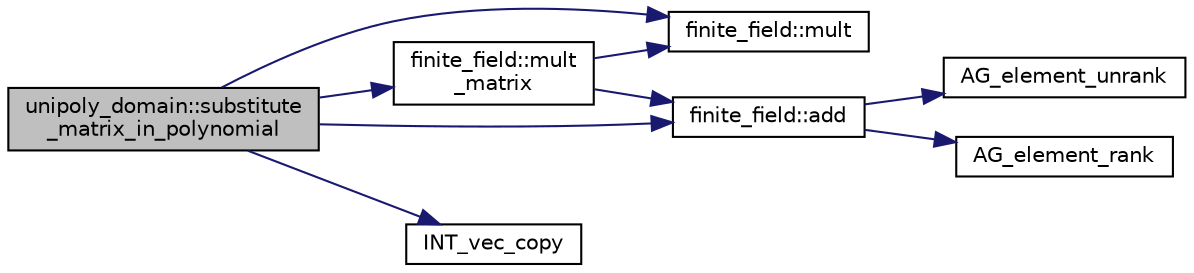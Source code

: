 digraph "unipoly_domain::substitute_matrix_in_polynomial"
{
  edge [fontname="Helvetica",fontsize="10",labelfontname="Helvetica",labelfontsize="10"];
  node [fontname="Helvetica",fontsize="10",shape=record];
  rankdir="LR";
  Node641 [label="unipoly_domain::substitute\l_matrix_in_polynomial",height=0.2,width=0.4,color="black", fillcolor="grey75", style="filled", fontcolor="black"];
  Node641 -> Node642 [color="midnightblue",fontsize="10",style="solid",fontname="Helvetica"];
  Node642 [label="finite_field::mult",height=0.2,width=0.4,color="black", fillcolor="white", style="filled",URL="$df/d5a/classfinite__field.html#a24fb5917aa6d4d656fd855b7f44a13b0"];
  Node641 -> Node643 [color="midnightblue",fontsize="10",style="solid",fontname="Helvetica"];
  Node643 [label="finite_field::add",height=0.2,width=0.4,color="black", fillcolor="white", style="filled",URL="$df/d5a/classfinite__field.html#a8f12328a27500f3c7be0c849ebbc9d14"];
  Node643 -> Node644 [color="midnightblue",fontsize="10",style="solid",fontname="Helvetica"];
  Node644 [label="AG_element_unrank",height=0.2,width=0.4,color="black", fillcolor="white", style="filled",URL="$d4/d67/geometry_8h.html#a4a33b86c87b2879b97cfa1327abe2885"];
  Node643 -> Node645 [color="midnightblue",fontsize="10",style="solid",fontname="Helvetica"];
  Node645 [label="AG_element_rank",height=0.2,width=0.4,color="black", fillcolor="white", style="filled",URL="$d4/d67/geometry_8h.html#ab2ac908d07dd8038fd996e26bdc75c17"];
  Node641 -> Node646 [color="midnightblue",fontsize="10",style="solid",fontname="Helvetica"];
  Node646 [label="finite_field::mult\l_matrix",height=0.2,width=0.4,color="black", fillcolor="white", style="filled",URL="$df/d5a/classfinite__field.html#a48517f15dfd7b21c37e0975855f1ada2"];
  Node646 -> Node643 [color="midnightblue",fontsize="10",style="solid",fontname="Helvetica"];
  Node646 -> Node642 [color="midnightblue",fontsize="10",style="solid",fontname="Helvetica"];
  Node641 -> Node647 [color="midnightblue",fontsize="10",style="solid",fontname="Helvetica"];
  Node647 [label="INT_vec_copy",height=0.2,width=0.4,color="black", fillcolor="white", style="filled",URL="$df/dbf/sajeeb_8_c.html#ac2d875e27e009af6ec04d17254d11075"];
}
